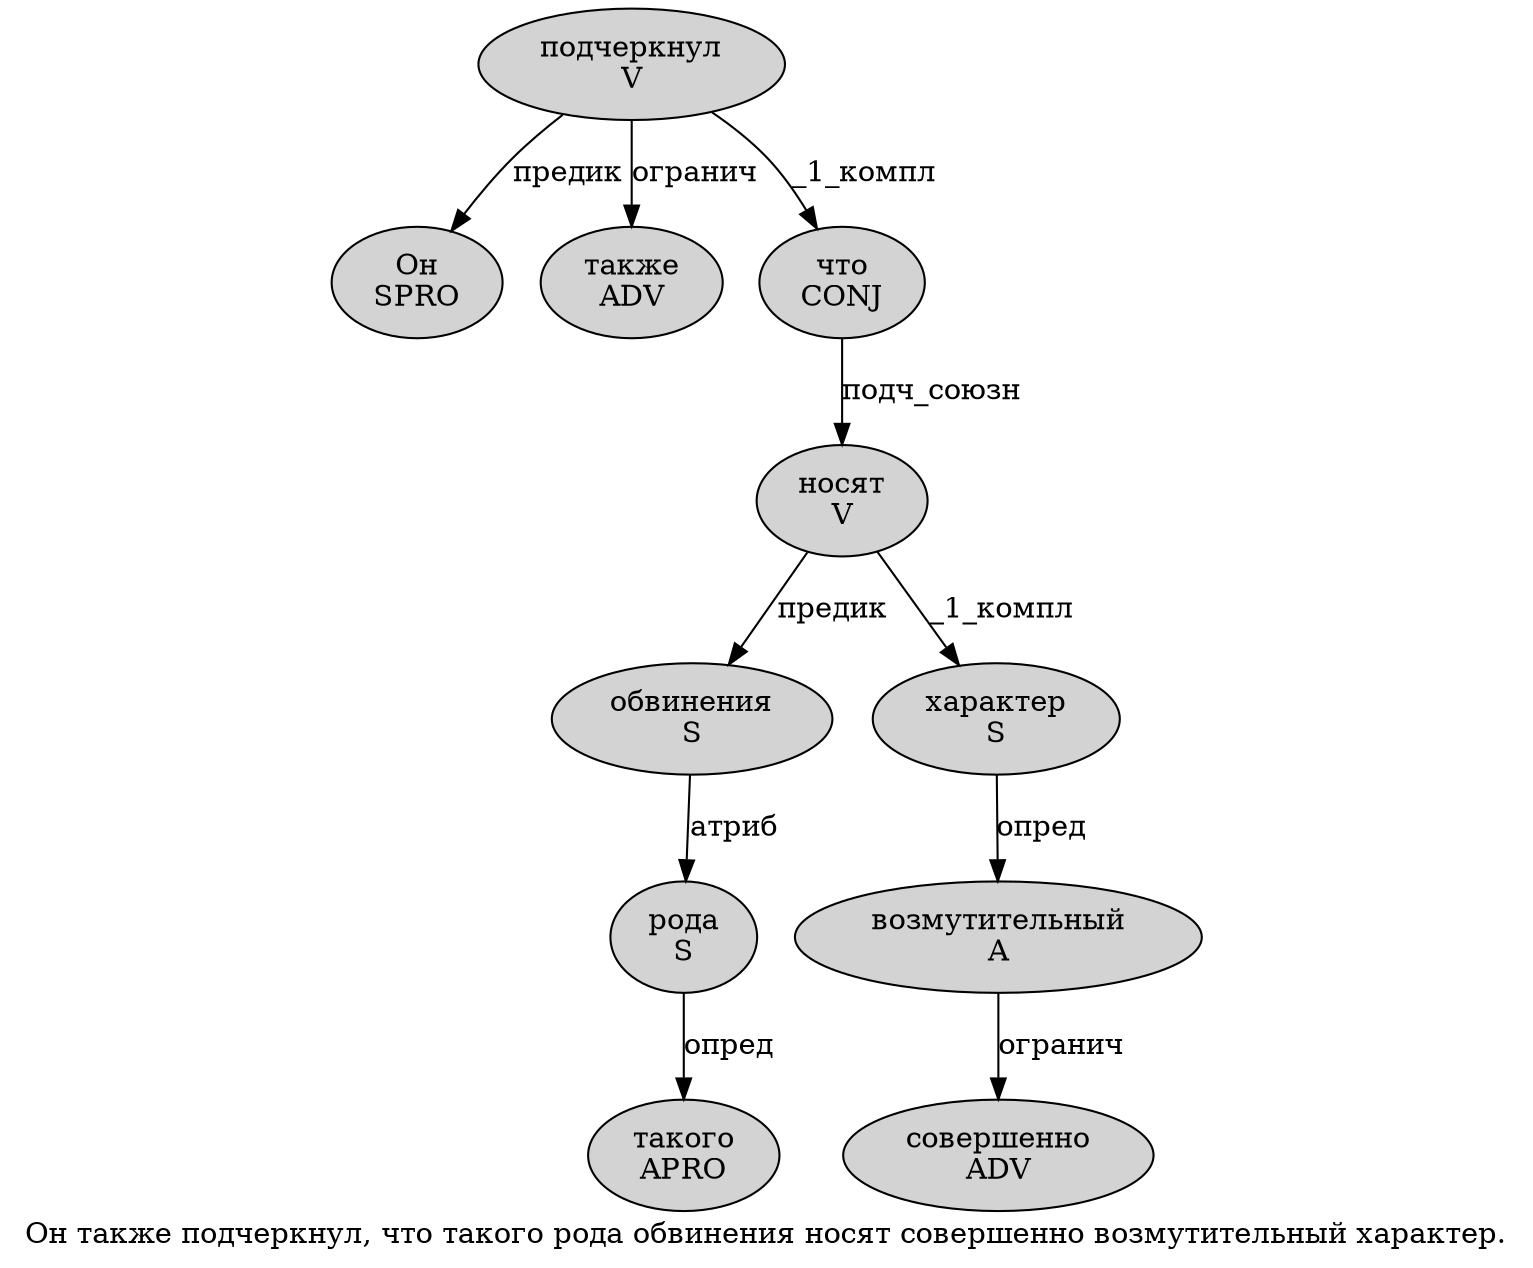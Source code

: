 digraph SENTENCE_1136 {
	graph [label="Он также подчеркнул, что такого рода обвинения носят совершенно возмутительный характер."]
	node [style=filled]
		0 [label="Он
SPRO" color="" fillcolor=lightgray penwidth=1 shape=ellipse]
		1 [label="также
ADV" color="" fillcolor=lightgray penwidth=1 shape=ellipse]
		2 [label="подчеркнул
V" color="" fillcolor=lightgray penwidth=1 shape=ellipse]
		4 [label="что
CONJ" color="" fillcolor=lightgray penwidth=1 shape=ellipse]
		5 [label="такого
APRO" color="" fillcolor=lightgray penwidth=1 shape=ellipse]
		6 [label="рода
S" color="" fillcolor=lightgray penwidth=1 shape=ellipse]
		7 [label="обвинения
S" color="" fillcolor=lightgray penwidth=1 shape=ellipse]
		8 [label="носят
V" color="" fillcolor=lightgray penwidth=1 shape=ellipse]
		9 [label="совершенно
ADV" color="" fillcolor=lightgray penwidth=1 shape=ellipse]
		10 [label="возмутительный
A" color="" fillcolor=lightgray penwidth=1 shape=ellipse]
		11 [label="характер
S" color="" fillcolor=lightgray penwidth=1 shape=ellipse]
			6 -> 5 [label="опред"]
			4 -> 8 [label="подч_союзн"]
			7 -> 6 [label="атриб"]
			2 -> 0 [label="предик"]
			2 -> 1 [label="огранич"]
			2 -> 4 [label="_1_компл"]
			8 -> 7 [label="предик"]
			8 -> 11 [label="_1_компл"]
			10 -> 9 [label="огранич"]
			11 -> 10 [label="опред"]
}